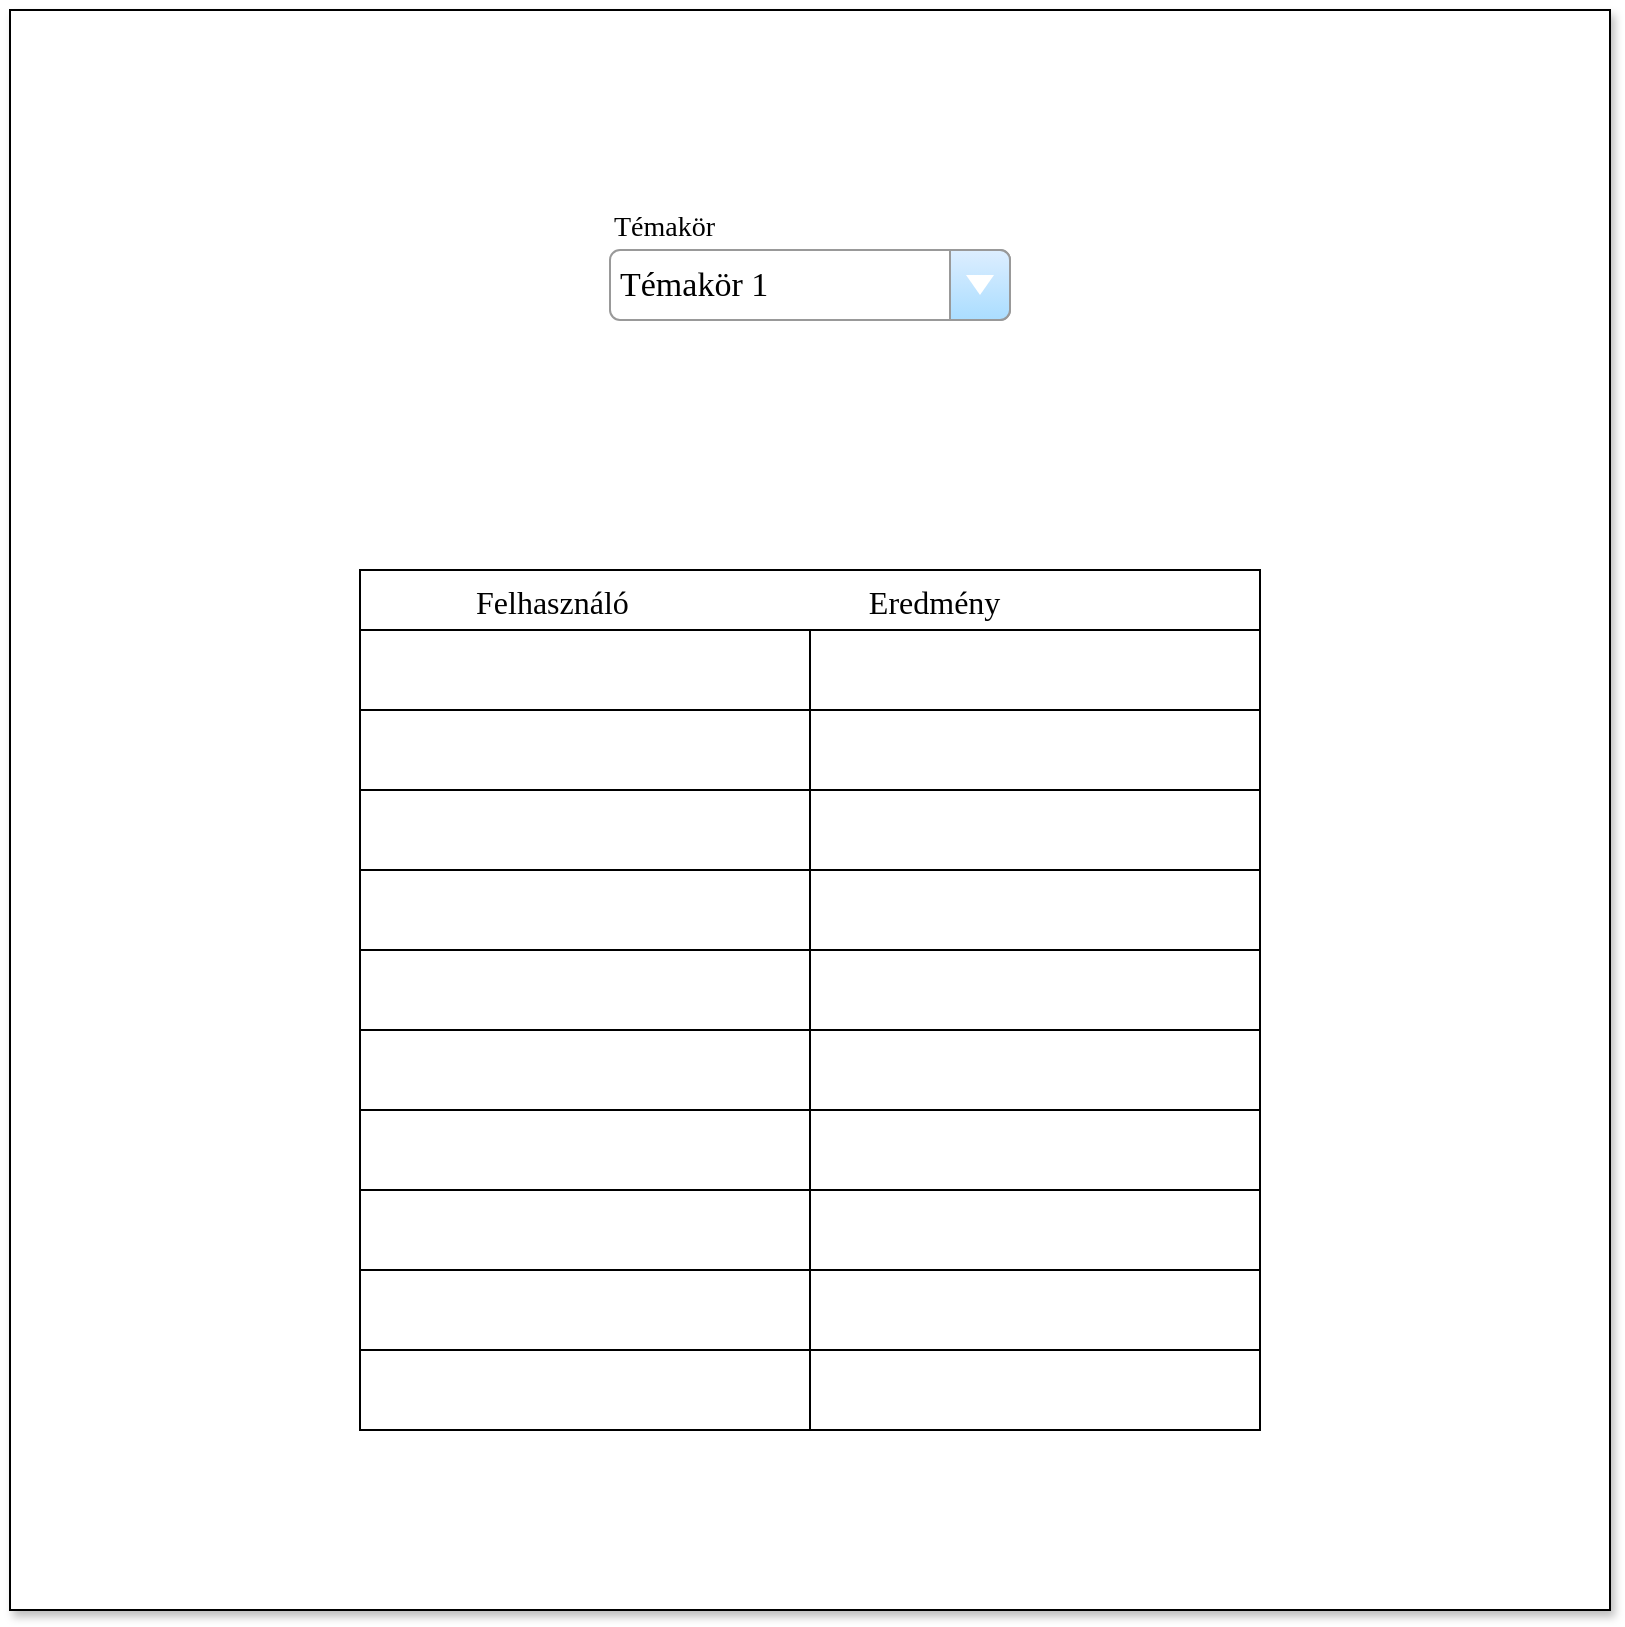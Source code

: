 <mxfile version="21.2.1" type="device">
  <diagram name="1 oldal" id="Vnp1hMEhvRvHJeusKhug">
    <mxGraphModel dx="1480" dy="890" grid="1" gridSize="10" guides="1" tooltips="1" connect="1" arrows="1" fold="1" page="1" pageScale="1" pageWidth="827" pageHeight="1169" math="0" shadow="0">
      <root>
        <mxCell id="0" />
        <mxCell id="1" parent="0" />
        <mxCell id="Mk16nbMHVzm9y2ZADHE4-1" value="" style="whiteSpace=wrap;html=1;aspect=fixed;fontFamily=Comic Sans MS;shadow=1;" parent="1" vertex="1">
          <mxGeometry x="10" y="10" width="800" height="800" as="geometry" />
        </mxCell>
        <mxCell id="Mk16nbMHVzm9y2ZADHE4-2" value="Témakör 1" style="strokeWidth=1;shadow=0;dashed=0;align=center;html=1;shape=mxgraph.mockup.forms.comboBox;strokeColor=#999999;fillColor=#ddeeff;align=left;fillColor2=#aaddff;mainText=;fontColor=#000000;fontSize=17;spacingLeft=3;fontFamily=Comic Sans MS;" parent="1" vertex="1">
          <mxGeometry x="310" y="130" width="200" height="35" as="geometry" />
        </mxCell>
        <mxCell id="Mk16nbMHVzm9y2ZADHE4-3" value="              Felhasználó                              Eredmény" style="shape=table;startSize=30;container=1;collapsible=0;childLayout=tableLayout;strokeColor=default;fontSize=16;align=left;fontFamily=Comic Sans MS;" parent="1" vertex="1">
          <mxGeometry x="185" y="290" width="450" height="430" as="geometry" />
        </mxCell>
        <mxCell id="Mk16nbMHVzm9y2ZADHE4-4" value="" style="shape=tableRow;horizontal=0;startSize=0;swimlaneHead=0;swimlaneBody=0;strokeColor=inherit;top=0;left=0;bottom=0;right=0;collapsible=0;dropTarget=0;fillColor=none;points=[[0,0.5],[1,0.5]];portConstraint=eastwest;fontSize=16;" parent="Mk16nbMHVzm9y2ZADHE4-3" vertex="1">
          <mxGeometry y="30" width="450" height="40" as="geometry" />
        </mxCell>
        <mxCell id="Mk16nbMHVzm9y2ZADHE4-5" value="" style="shape=partialRectangle;html=1;whiteSpace=wrap;connectable=0;strokeColor=inherit;overflow=hidden;fillColor=none;top=0;left=0;bottom=0;right=0;pointerEvents=1;fontSize=16;" parent="Mk16nbMHVzm9y2ZADHE4-4" vertex="1">
          <mxGeometry width="225" height="40" as="geometry">
            <mxRectangle width="225" height="40" as="alternateBounds" />
          </mxGeometry>
        </mxCell>
        <mxCell id="Mk16nbMHVzm9y2ZADHE4-6" value="" style="shape=partialRectangle;html=1;whiteSpace=wrap;connectable=0;strokeColor=inherit;overflow=hidden;fillColor=none;top=0;left=0;bottom=0;right=0;pointerEvents=1;fontSize=16;" parent="Mk16nbMHVzm9y2ZADHE4-4" vertex="1">
          <mxGeometry x="225" width="225" height="40" as="geometry">
            <mxRectangle width="225" height="40" as="alternateBounds" />
          </mxGeometry>
        </mxCell>
        <mxCell id="Mk16nbMHVzm9y2ZADHE4-8" value="" style="shape=tableRow;horizontal=0;startSize=0;swimlaneHead=0;swimlaneBody=0;strokeColor=inherit;top=0;left=0;bottom=0;right=0;collapsible=0;dropTarget=0;fillColor=none;points=[[0,0.5],[1,0.5]];portConstraint=eastwest;fontSize=16;" parent="Mk16nbMHVzm9y2ZADHE4-3" vertex="1">
          <mxGeometry y="70" width="450" height="40" as="geometry" />
        </mxCell>
        <mxCell id="Mk16nbMHVzm9y2ZADHE4-9" value="" style="shape=partialRectangle;html=1;whiteSpace=wrap;connectable=0;strokeColor=inherit;overflow=hidden;fillColor=none;top=0;left=0;bottom=0;right=0;pointerEvents=1;fontSize=16;" parent="Mk16nbMHVzm9y2ZADHE4-8" vertex="1">
          <mxGeometry width="225" height="40" as="geometry">
            <mxRectangle width="225" height="40" as="alternateBounds" />
          </mxGeometry>
        </mxCell>
        <mxCell id="Mk16nbMHVzm9y2ZADHE4-10" value="" style="shape=partialRectangle;html=1;whiteSpace=wrap;connectable=0;strokeColor=inherit;overflow=hidden;fillColor=none;top=0;left=0;bottom=0;right=0;pointerEvents=1;fontSize=16;" parent="Mk16nbMHVzm9y2ZADHE4-8" vertex="1">
          <mxGeometry x="225" width="225" height="40" as="geometry">
            <mxRectangle width="225" height="40" as="alternateBounds" />
          </mxGeometry>
        </mxCell>
        <mxCell id="Mk16nbMHVzm9y2ZADHE4-12" value="" style="shape=tableRow;horizontal=0;startSize=0;swimlaneHead=0;swimlaneBody=0;strokeColor=inherit;top=0;left=0;bottom=0;right=0;collapsible=0;dropTarget=0;fillColor=none;points=[[0,0.5],[1,0.5]];portConstraint=eastwest;fontSize=16;" parent="Mk16nbMHVzm9y2ZADHE4-3" vertex="1">
          <mxGeometry y="110" width="450" height="40" as="geometry" />
        </mxCell>
        <mxCell id="Mk16nbMHVzm9y2ZADHE4-13" value="" style="shape=partialRectangle;html=1;whiteSpace=wrap;connectable=0;strokeColor=inherit;overflow=hidden;fillColor=none;top=0;left=0;bottom=0;right=0;pointerEvents=1;fontSize=16;" parent="Mk16nbMHVzm9y2ZADHE4-12" vertex="1">
          <mxGeometry width="225" height="40" as="geometry">
            <mxRectangle width="225" height="40" as="alternateBounds" />
          </mxGeometry>
        </mxCell>
        <mxCell id="Mk16nbMHVzm9y2ZADHE4-14" value="" style="shape=partialRectangle;html=1;whiteSpace=wrap;connectable=0;strokeColor=inherit;overflow=hidden;fillColor=none;top=0;left=0;bottom=0;right=0;pointerEvents=1;fontSize=16;" parent="Mk16nbMHVzm9y2ZADHE4-12" vertex="1">
          <mxGeometry x="225" width="225" height="40" as="geometry">
            <mxRectangle width="225" height="40" as="alternateBounds" />
          </mxGeometry>
        </mxCell>
        <mxCell id="C_9-qWvp_sPop-keZtxe-25" style="shape=tableRow;horizontal=0;startSize=0;swimlaneHead=0;swimlaneBody=0;strokeColor=inherit;top=0;left=0;bottom=0;right=0;collapsible=0;dropTarget=0;fillColor=none;points=[[0,0.5],[1,0.5]];portConstraint=eastwest;fontSize=16;" parent="Mk16nbMHVzm9y2ZADHE4-3" vertex="1">
          <mxGeometry y="150" width="450" height="40" as="geometry" />
        </mxCell>
        <mxCell id="C_9-qWvp_sPop-keZtxe-26" style="shape=partialRectangle;html=1;whiteSpace=wrap;connectable=0;strokeColor=inherit;overflow=hidden;fillColor=none;top=0;left=0;bottom=0;right=0;pointerEvents=1;fontSize=16;" parent="C_9-qWvp_sPop-keZtxe-25" vertex="1">
          <mxGeometry width="225" height="40" as="geometry">
            <mxRectangle width="225" height="40" as="alternateBounds" />
          </mxGeometry>
        </mxCell>
        <mxCell id="C_9-qWvp_sPop-keZtxe-27" style="shape=partialRectangle;html=1;whiteSpace=wrap;connectable=0;strokeColor=inherit;overflow=hidden;fillColor=none;top=0;left=0;bottom=0;right=0;pointerEvents=1;fontSize=16;" parent="C_9-qWvp_sPop-keZtxe-25" vertex="1">
          <mxGeometry x="225" width="225" height="40" as="geometry">
            <mxRectangle width="225" height="40" as="alternateBounds" />
          </mxGeometry>
        </mxCell>
        <mxCell id="C_9-qWvp_sPop-keZtxe-22" style="shape=tableRow;horizontal=0;startSize=0;swimlaneHead=0;swimlaneBody=0;strokeColor=inherit;top=0;left=0;bottom=0;right=0;collapsible=0;dropTarget=0;fillColor=none;points=[[0,0.5],[1,0.5]];portConstraint=eastwest;fontSize=16;" parent="Mk16nbMHVzm9y2ZADHE4-3" vertex="1">
          <mxGeometry y="190" width="450" height="40" as="geometry" />
        </mxCell>
        <mxCell id="C_9-qWvp_sPop-keZtxe-23" style="shape=partialRectangle;html=1;whiteSpace=wrap;connectable=0;strokeColor=inherit;overflow=hidden;fillColor=none;top=0;left=0;bottom=0;right=0;pointerEvents=1;fontSize=16;" parent="C_9-qWvp_sPop-keZtxe-22" vertex="1">
          <mxGeometry width="225" height="40" as="geometry">
            <mxRectangle width="225" height="40" as="alternateBounds" />
          </mxGeometry>
        </mxCell>
        <mxCell id="C_9-qWvp_sPop-keZtxe-24" style="shape=partialRectangle;html=1;whiteSpace=wrap;connectable=0;strokeColor=inherit;overflow=hidden;fillColor=none;top=0;left=0;bottom=0;right=0;pointerEvents=1;fontSize=16;" parent="C_9-qWvp_sPop-keZtxe-22" vertex="1">
          <mxGeometry x="225" width="225" height="40" as="geometry">
            <mxRectangle width="225" height="40" as="alternateBounds" />
          </mxGeometry>
        </mxCell>
        <mxCell id="C_9-qWvp_sPop-keZtxe-19" style="shape=tableRow;horizontal=0;startSize=0;swimlaneHead=0;swimlaneBody=0;strokeColor=inherit;top=0;left=0;bottom=0;right=0;collapsible=0;dropTarget=0;fillColor=none;points=[[0,0.5],[1,0.5]];portConstraint=eastwest;fontSize=16;" parent="Mk16nbMHVzm9y2ZADHE4-3" vertex="1">
          <mxGeometry y="230" width="450" height="40" as="geometry" />
        </mxCell>
        <mxCell id="C_9-qWvp_sPop-keZtxe-20" style="shape=partialRectangle;html=1;whiteSpace=wrap;connectable=0;strokeColor=inherit;overflow=hidden;fillColor=none;top=0;left=0;bottom=0;right=0;pointerEvents=1;fontSize=16;" parent="C_9-qWvp_sPop-keZtxe-19" vertex="1">
          <mxGeometry width="225" height="40" as="geometry">
            <mxRectangle width="225" height="40" as="alternateBounds" />
          </mxGeometry>
        </mxCell>
        <mxCell id="C_9-qWvp_sPop-keZtxe-21" style="shape=partialRectangle;html=1;whiteSpace=wrap;connectable=0;strokeColor=inherit;overflow=hidden;fillColor=none;top=0;left=0;bottom=0;right=0;pointerEvents=1;fontSize=16;" parent="C_9-qWvp_sPop-keZtxe-19" vertex="1">
          <mxGeometry x="225" width="225" height="40" as="geometry">
            <mxRectangle width="225" height="40" as="alternateBounds" />
          </mxGeometry>
        </mxCell>
        <mxCell id="C_9-qWvp_sPop-keZtxe-16" style="shape=tableRow;horizontal=0;startSize=0;swimlaneHead=0;swimlaneBody=0;strokeColor=inherit;top=0;left=0;bottom=0;right=0;collapsible=0;dropTarget=0;fillColor=none;points=[[0,0.5],[1,0.5]];portConstraint=eastwest;fontSize=16;" parent="Mk16nbMHVzm9y2ZADHE4-3" vertex="1">
          <mxGeometry y="270" width="450" height="40" as="geometry" />
        </mxCell>
        <mxCell id="C_9-qWvp_sPop-keZtxe-17" style="shape=partialRectangle;html=1;whiteSpace=wrap;connectable=0;strokeColor=inherit;overflow=hidden;fillColor=none;top=0;left=0;bottom=0;right=0;pointerEvents=1;fontSize=16;" parent="C_9-qWvp_sPop-keZtxe-16" vertex="1">
          <mxGeometry width="225" height="40" as="geometry">
            <mxRectangle width="225" height="40" as="alternateBounds" />
          </mxGeometry>
        </mxCell>
        <mxCell id="C_9-qWvp_sPop-keZtxe-18" style="shape=partialRectangle;html=1;whiteSpace=wrap;connectable=0;strokeColor=inherit;overflow=hidden;fillColor=none;top=0;left=0;bottom=0;right=0;pointerEvents=1;fontSize=16;" parent="C_9-qWvp_sPop-keZtxe-16" vertex="1">
          <mxGeometry x="225" width="225" height="40" as="geometry">
            <mxRectangle width="225" height="40" as="alternateBounds" />
          </mxGeometry>
        </mxCell>
        <mxCell id="C_9-qWvp_sPop-keZtxe-13" style="shape=tableRow;horizontal=0;startSize=0;swimlaneHead=0;swimlaneBody=0;strokeColor=inherit;top=0;left=0;bottom=0;right=0;collapsible=0;dropTarget=0;fillColor=none;points=[[0,0.5],[1,0.5]];portConstraint=eastwest;fontSize=16;" parent="Mk16nbMHVzm9y2ZADHE4-3" vertex="1">
          <mxGeometry y="310" width="450" height="40" as="geometry" />
        </mxCell>
        <mxCell id="C_9-qWvp_sPop-keZtxe-14" style="shape=partialRectangle;html=1;whiteSpace=wrap;connectable=0;strokeColor=inherit;overflow=hidden;fillColor=none;top=0;left=0;bottom=0;right=0;pointerEvents=1;fontSize=16;" parent="C_9-qWvp_sPop-keZtxe-13" vertex="1">
          <mxGeometry width="225" height="40" as="geometry">
            <mxRectangle width="225" height="40" as="alternateBounds" />
          </mxGeometry>
        </mxCell>
        <mxCell id="C_9-qWvp_sPop-keZtxe-15" style="shape=partialRectangle;html=1;whiteSpace=wrap;connectable=0;strokeColor=inherit;overflow=hidden;fillColor=none;top=0;left=0;bottom=0;right=0;pointerEvents=1;fontSize=16;" parent="C_9-qWvp_sPop-keZtxe-13" vertex="1">
          <mxGeometry x="225" width="225" height="40" as="geometry">
            <mxRectangle width="225" height="40" as="alternateBounds" />
          </mxGeometry>
        </mxCell>
        <mxCell id="C_9-qWvp_sPop-keZtxe-10" style="shape=tableRow;horizontal=0;startSize=0;swimlaneHead=0;swimlaneBody=0;strokeColor=inherit;top=0;left=0;bottom=0;right=0;collapsible=0;dropTarget=0;fillColor=none;points=[[0,0.5],[1,0.5]];portConstraint=eastwest;fontSize=16;" parent="Mk16nbMHVzm9y2ZADHE4-3" vertex="1">
          <mxGeometry y="350" width="450" height="40" as="geometry" />
        </mxCell>
        <mxCell id="C_9-qWvp_sPop-keZtxe-11" style="shape=partialRectangle;html=1;whiteSpace=wrap;connectable=0;strokeColor=inherit;overflow=hidden;fillColor=none;top=0;left=0;bottom=0;right=0;pointerEvents=1;fontSize=16;" parent="C_9-qWvp_sPop-keZtxe-10" vertex="1">
          <mxGeometry width="225" height="40" as="geometry">
            <mxRectangle width="225" height="40" as="alternateBounds" />
          </mxGeometry>
        </mxCell>
        <mxCell id="C_9-qWvp_sPop-keZtxe-12" style="shape=partialRectangle;html=1;whiteSpace=wrap;connectable=0;strokeColor=inherit;overflow=hidden;fillColor=none;top=0;left=0;bottom=0;right=0;pointerEvents=1;fontSize=16;" parent="C_9-qWvp_sPop-keZtxe-10" vertex="1">
          <mxGeometry x="225" width="225" height="40" as="geometry">
            <mxRectangle width="225" height="40" as="alternateBounds" />
          </mxGeometry>
        </mxCell>
        <mxCell id="C_9-qWvp_sPop-keZtxe-7" style="shape=tableRow;horizontal=0;startSize=0;swimlaneHead=0;swimlaneBody=0;strokeColor=inherit;top=0;left=0;bottom=0;right=0;collapsible=0;dropTarget=0;fillColor=none;points=[[0,0.5],[1,0.5]];portConstraint=eastwest;fontSize=16;" parent="Mk16nbMHVzm9y2ZADHE4-3" vertex="1">
          <mxGeometry y="390" width="450" height="40" as="geometry" />
        </mxCell>
        <mxCell id="C_9-qWvp_sPop-keZtxe-8" style="shape=partialRectangle;html=1;whiteSpace=wrap;connectable=0;strokeColor=inherit;overflow=hidden;fillColor=none;top=0;left=0;bottom=0;right=0;pointerEvents=1;fontSize=16;" parent="C_9-qWvp_sPop-keZtxe-7" vertex="1">
          <mxGeometry width="225" height="40" as="geometry">
            <mxRectangle width="225" height="40" as="alternateBounds" />
          </mxGeometry>
        </mxCell>
        <mxCell id="C_9-qWvp_sPop-keZtxe-9" style="shape=partialRectangle;html=1;whiteSpace=wrap;connectable=0;strokeColor=inherit;overflow=hidden;fillColor=none;top=0;left=0;bottom=0;right=0;pointerEvents=1;fontSize=16;" parent="C_9-qWvp_sPop-keZtxe-7" vertex="1">
          <mxGeometry x="225" width="225" height="40" as="geometry">
            <mxRectangle width="225" height="40" as="alternateBounds" />
          </mxGeometry>
        </mxCell>
        <mxCell id="Mk16nbMHVzm9y2ZADHE4-26" value="Témakör" style="text;html=1;strokeColor=none;fillColor=none;align=left;verticalAlign=bottom;whiteSpace=wrap;rounded=0;fontFamily=Comic Sans MS;fontSize=14;" parent="1" vertex="1">
          <mxGeometry x="310" y="100" width="60" height="30" as="geometry" />
        </mxCell>
      </root>
    </mxGraphModel>
  </diagram>
</mxfile>
